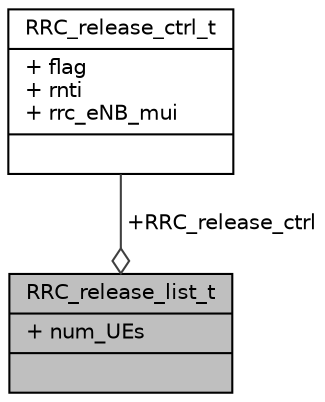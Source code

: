 digraph "RRC_release_list_t"
{
 // LATEX_PDF_SIZE
  edge [fontname="Helvetica",fontsize="10",labelfontname="Helvetica",labelfontsize="10"];
  node [fontname="Helvetica",fontsize="10",shape=record];
  Node1 [label="{RRC_release_list_t\n|+ num_UEs\l|}",height=0.2,width=0.4,color="black", fillcolor="grey75", style="filled", fontcolor="black",tooltip=" "];
  Node2 -> Node1 [color="grey25",fontsize="10",style="solid",label=" +RRC_release_ctrl" ,arrowhead="odiamond",fontname="Helvetica"];
  Node2 [label="{RRC_release_ctrl_t\n|+ flag\l+ rnti\l+ rrc_eNB_mui\l|}",height=0.2,width=0.4,color="black", fillcolor="white", style="filled",URL="$structRRC__release__ctrl__t.html",tooltip=" "];
}
